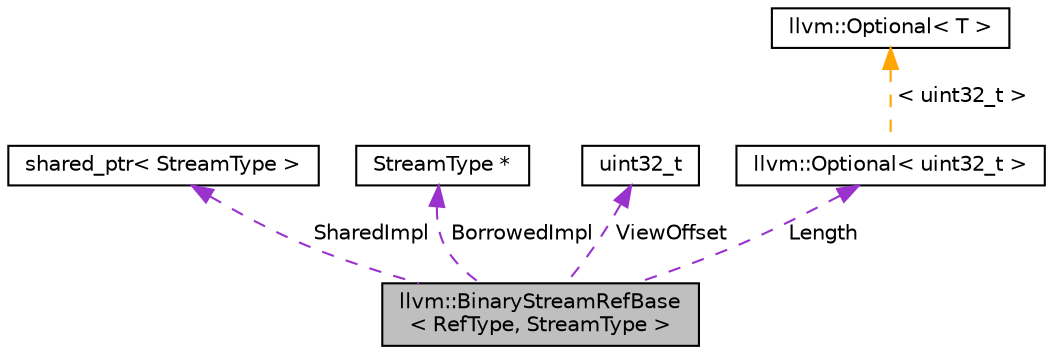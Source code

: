 digraph "llvm::BinaryStreamRefBase&lt; RefType, StreamType &gt;"
{
 // LATEX_PDF_SIZE
  bgcolor="transparent";
  edge [fontname="Helvetica",fontsize="10",labelfontname="Helvetica",labelfontsize="10"];
  node [fontname="Helvetica",fontsize="10",shape="box"];
  Node1 [label="llvm::BinaryStreamRefBase\l\< RefType, StreamType \>",height=0.2,width=0.4,color="black", fillcolor="grey75", style="filled", fontcolor="black",tooltip="Common stuff for mutable and immutable StreamRefs."];
  Node2 -> Node1 [dir="back",color="darkorchid3",fontsize="10",style="dashed",label=" SharedImpl" ,fontname="Helvetica"];
  Node2 [label="shared_ptr\< StreamType \>",height=0.2,width=0.4,color="black",tooltip=" "];
  Node3 -> Node1 [dir="back",color="darkorchid3",fontsize="10",style="dashed",label=" BorrowedImpl" ,fontname="Helvetica"];
  Node3 [label="StreamType *",height=0.2,width=0.4,color="black",tooltip=" "];
  Node4 -> Node1 [dir="back",color="darkorchid3",fontsize="10",style="dashed",label=" ViewOffset" ,fontname="Helvetica"];
  Node4 [label="uint32_t",height=0.2,width=0.4,color="black",URL="$classuint32__t.html",tooltip=" "];
  Node5 -> Node1 [dir="back",color="darkorchid3",fontsize="10",style="dashed",label=" Length" ,fontname="Helvetica"];
  Node5 [label="llvm::Optional\< uint32_t \>",height=0.2,width=0.4,color="black",URL="$classllvm_1_1Optional.html",tooltip=" "];
  Node6 -> Node5 [dir="back",color="orange",fontsize="10",style="dashed",label=" \< uint32_t \>" ,fontname="Helvetica"];
  Node6 [label="llvm::Optional\< T \>",height=0.2,width=0.4,color="black",URL="$classllvm_1_1Optional.html",tooltip=" "];
}
